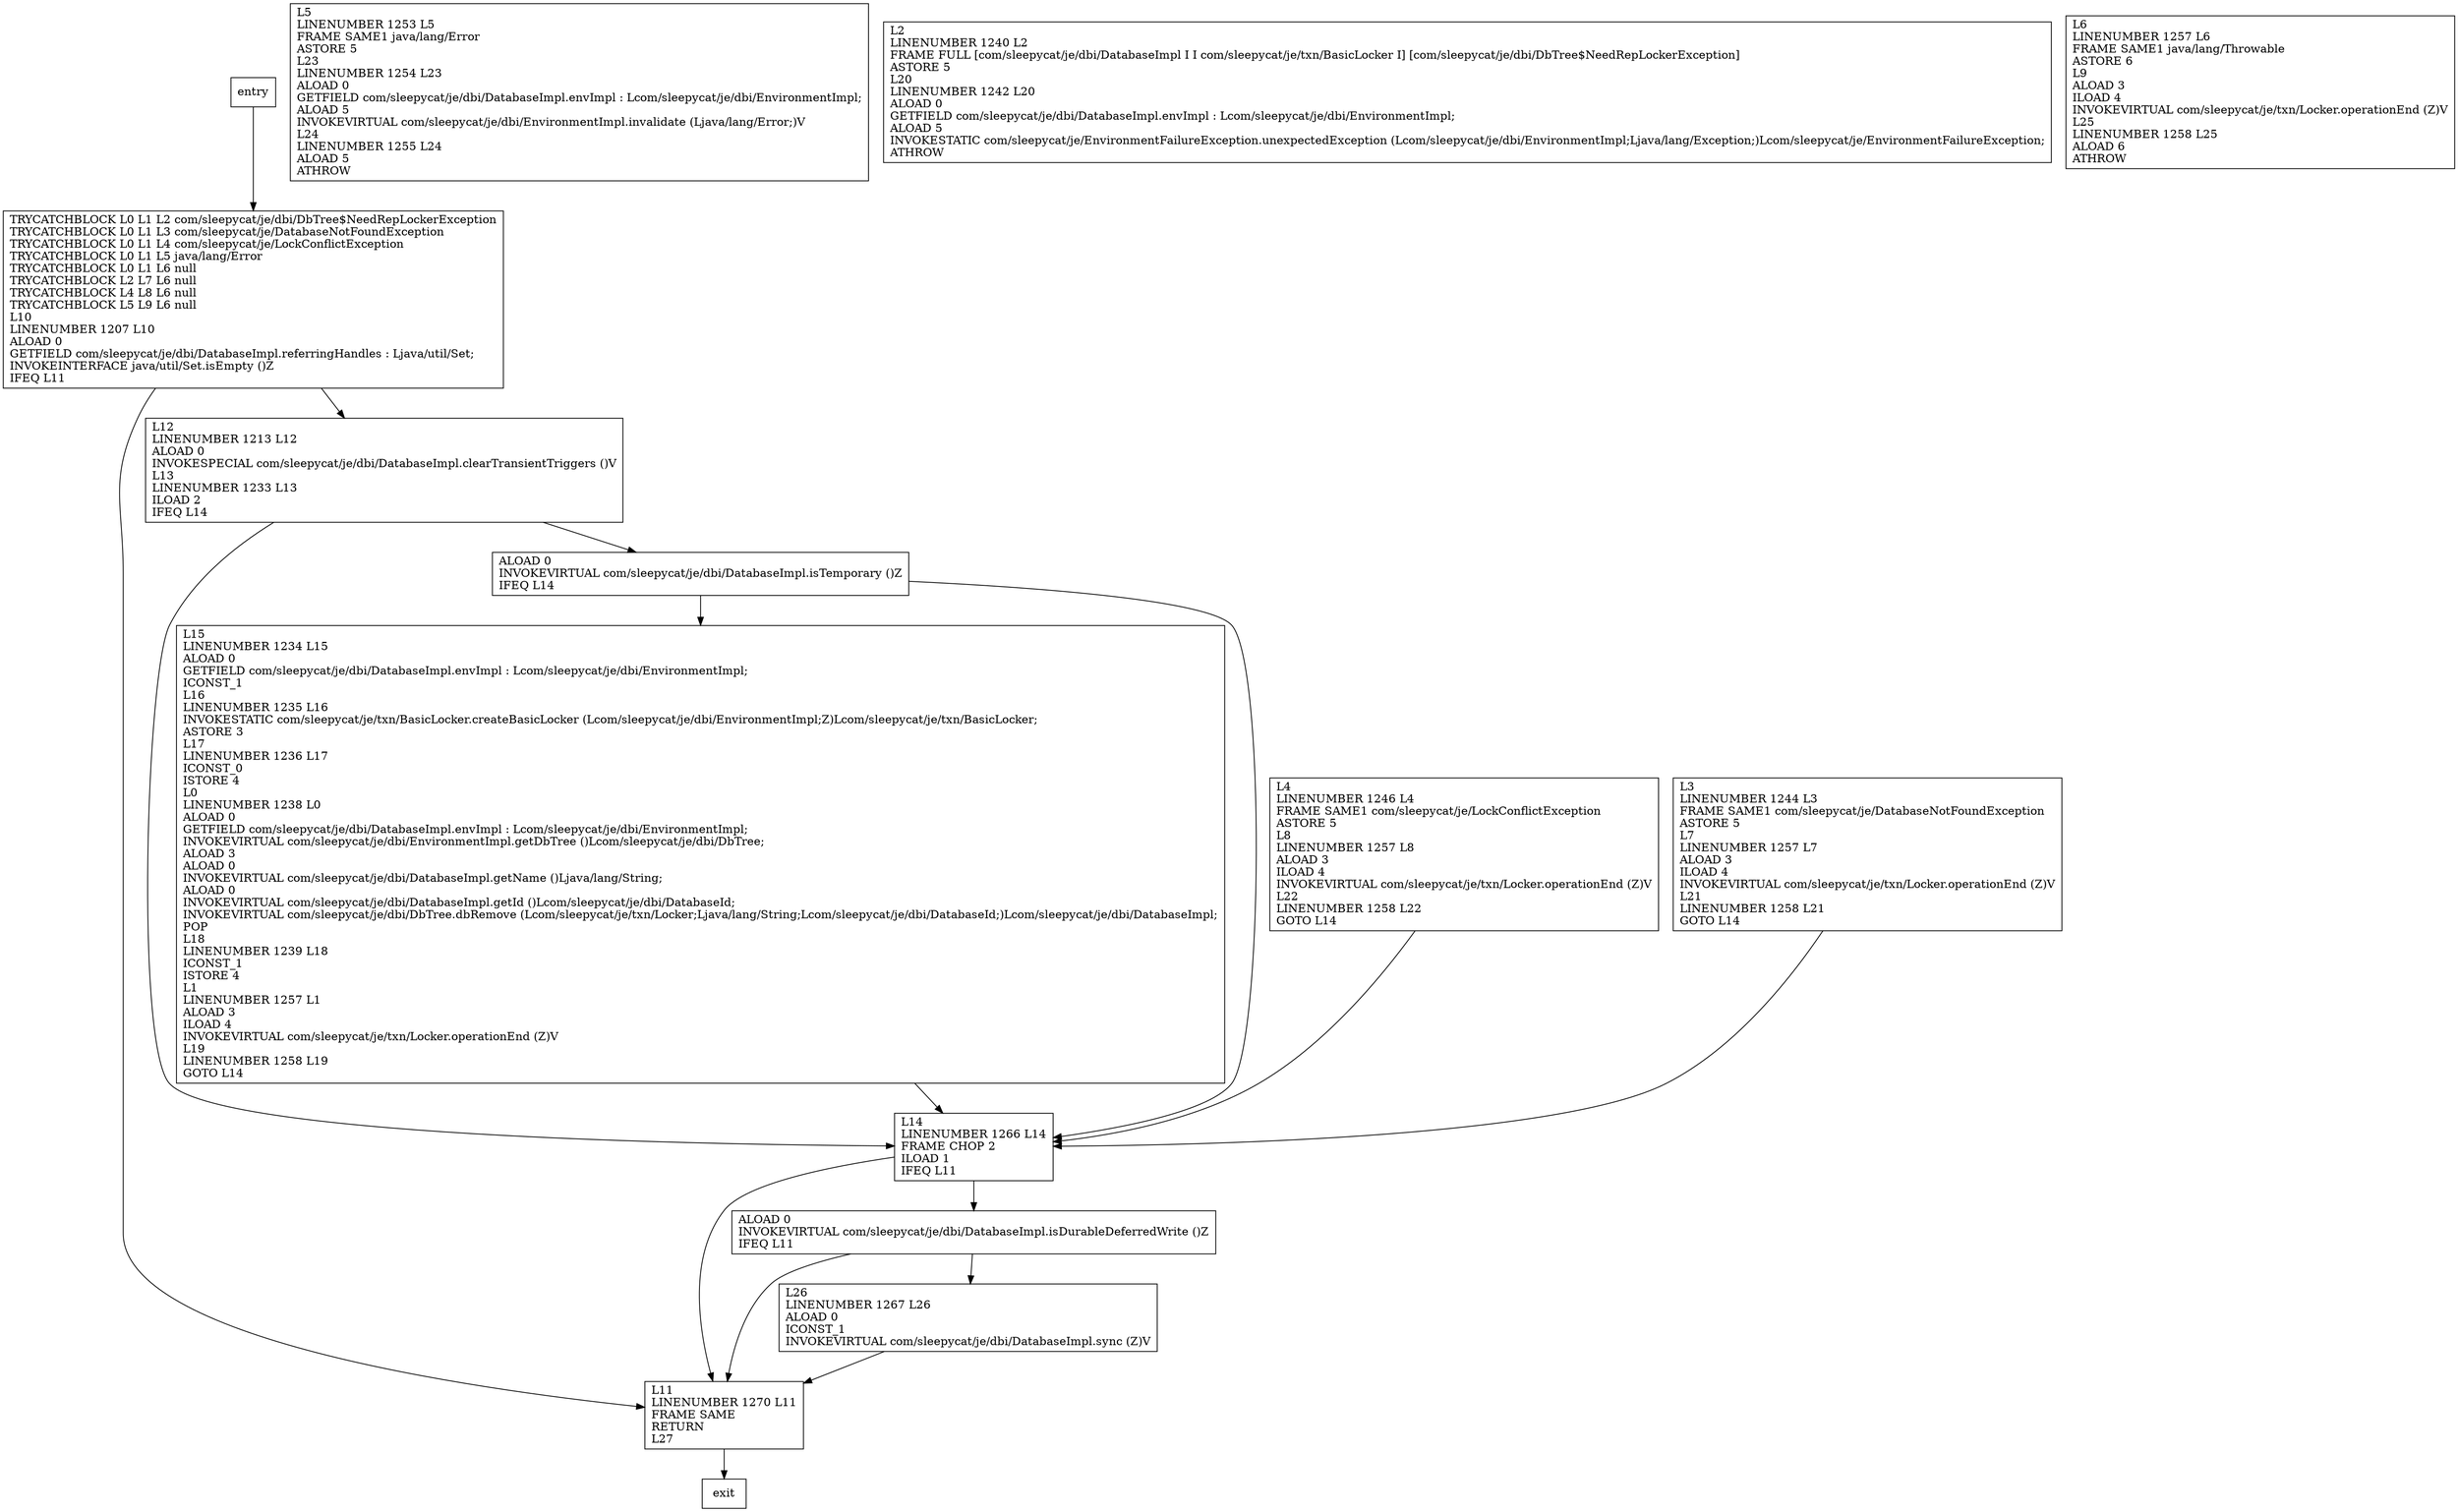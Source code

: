 digraph handleClosed {
node [shape=record];
74701741 [label="L15\lLINENUMBER 1234 L15\lALOAD 0\lGETFIELD com/sleepycat/je/dbi/DatabaseImpl.envImpl : Lcom/sleepycat/je/dbi/EnvironmentImpl;\lICONST_1\lL16\lLINENUMBER 1235 L16\lINVOKESTATIC com/sleepycat/je/txn/BasicLocker.createBasicLocker (Lcom/sleepycat/je/dbi/EnvironmentImpl;Z)Lcom/sleepycat/je/txn/BasicLocker;\lASTORE 3\lL17\lLINENUMBER 1236 L17\lICONST_0\lISTORE 4\lL0\lLINENUMBER 1238 L0\lALOAD 0\lGETFIELD com/sleepycat/je/dbi/DatabaseImpl.envImpl : Lcom/sleepycat/je/dbi/EnvironmentImpl;\lINVOKEVIRTUAL com/sleepycat/je/dbi/EnvironmentImpl.getDbTree ()Lcom/sleepycat/je/dbi/DbTree;\lALOAD 3\lALOAD 0\lINVOKEVIRTUAL com/sleepycat/je/dbi/DatabaseImpl.getName ()Ljava/lang/String;\lALOAD 0\lINVOKEVIRTUAL com/sleepycat/je/dbi/DatabaseImpl.getId ()Lcom/sleepycat/je/dbi/DatabaseId;\lINVOKEVIRTUAL com/sleepycat/je/dbi/DbTree.dbRemove (Lcom/sleepycat/je/txn/Locker;Ljava/lang/String;Lcom/sleepycat/je/dbi/DatabaseId;)Lcom/sleepycat/je/dbi/DatabaseImpl;\lPOP\lL18\lLINENUMBER 1239 L18\lICONST_1\lISTORE 4\lL1\lLINENUMBER 1257 L1\lALOAD 3\lILOAD 4\lINVOKEVIRTUAL com/sleepycat/je/txn/Locker.operationEnd (Z)V\lL19\lLINENUMBER 1258 L19\lGOTO L14\l"];
2088874465 [label="TRYCATCHBLOCK L0 L1 L2 com/sleepycat/je/dbi/DbTree$NeedRepLockerException\lTRYCATCHBLOCK L0 L1 L3 com/sleepycat/je/DatabaseNotFoundException\lTRYCATCHBLOCK L0 L1 L4 com/sleepycat/je/LockConflictException\lTRYCATCHBLOCK L0 L1 L5 java/lang/Error\lTRYCATCHBLOCK L0 L1 L6 null\lTRYCATCHBLOCK L2 L7 L6 null\lTRYCATCHBLOCK L4 L8 L6 null\lTRYCATCHBLOCK L5 L9 L6 null\lL10\lLINENUMBER 1207 L10\lALOAD 0\lGETFIELD com/sleepycat/je/dbi/DatabaseImpl.referringHandles : Ljava/util/Set;\lINVOKEINTERFACE java/util/Set.isEmpty ()Z\lIFEQ L11\l"];
250293772 [label="L4\lLINENUMBER 1246 L4\lFRAME SAME1 com/sleepycat/je/LockConflictException\lASTORE 5\lL8\lLINENUMBER 1257 L8\lALOAD 3\lILOAD 4\lINVOKEVIRTUAL com/sleepycat/je/txn/Locker.operationEnd (Z)V\lL22\lLINENUMBER 1258 L22\lGOTO L14\l"];
341779151 [label="L5\lLINENUMBER 1253 L5\lFRAME SAME1 java/lang/Error\lASTORE 5\lL23\lLINENUMBER 1254 L23\lALOAD 0\lGETFIELD com/sleepycat/je/dbi/DatabaseImpl.envImpl : Lcom/sleepycat/je/dbi/EnvironmentImpl;\lALOAD 5\lINVOKEVIRTUAL com/sleepycat/je/dbi/EnvironmentImpl.invalidate (Ljava/lang/Error;)V\lL24\lLINENUMBER 1255 L24\lALOAD 5\lATHROW\l"];
1712589293 [label="L14\lLINENUMBER 1266 L14\lFRAME CHOP 2\lILOAD 1\lIFEQ L11\l"];
215043081 [label="L11\lLINENUMBER 1270 L11\lFRAME SAME\lRETURN\lL27\l"];
1146701034 [label="L3\lLINENUMBER 1244 L3\lFRAME SAME1 com/sleepycat/je/DatabaseNotFoundException\lASTORE 5\lL7\lLINENUMBER 1257 L7\lALOAD 3\lILOAD 4\lINVOKEVIRTUAL com/sleepycat/je/txn/Locker.operationEnd (Z)V\lL21\lLINENUMBER 1258 L21\lGOTO L14\l"];
993785635 [label="ALOAD 0\lINVOKEVIRTUAL com/sleepycat/je/dbi/DatabaseImpl.isDurableDeferredWrite ()Z\lIFEQ L11\l"];
1819747590 [label="L26\lLINENUMBER 1267 L26\lALOAD 0\lICONST_1\lINVOKEVIRTUAL com/sleepycat/je/dbi/DatabaseImpl.sync (Z)V\l"];
38043182 [label="L2\lLINENUMBER 1240 L2\lFRAME FULL [com/sleepycat/je/dbi/DatabaseImpl I I com/sleepycat/je/txn/BasicLocker I] [com/sleepycat/je/dbi/DbTree$NeedRepLockerException]\lASTORE 5\lL20\lLINENUMBER 1242 L20\lALOAD 0\lGETFIELD com/sleepycat/je/dbi/DatabaseImpl.envImpl : Lcom/sleepycat/je/dbi/EnvironmentImpl;\lALOAD 5\lINVOKESTATIC com/sleepycat/je/EnvironmentFailureException.unexpectedException (Lcom/sleepycat/je/dbi/EnvironmentImpl;Ljava/lang/Exception;)Lcom/sleepycat/je/EnvironmentFailureException;\lATHROW\l"];
392929911 [label="ALOAD 0\lINVOKEVIRTUAL com/sleepycat/je/dbi/DatabaseImpl.isTemporary ()Z\lIFEQ L14\l"];
1573509207 [label="L12\lLINENUMBER 1213 L12\lALOAD 0\lINVOKESPECIAL com/sleepycat/je/dbi/DatabaseImpl.clearTransientTriggers ()V\lL13\lLINENUMBER 1233 L13\lILOAD 2\lIFEQ L14\l"];
902531940 [label="L6\lLINENUMBER 1257 L6\lFRAME SAME1 java/lang/Throwable\lASTORE 6\lL9\lALOAD 3\lILOAD 4\lINVOKEVIRTUAL com/sleepycat/je/txn/Locker.operationEnd (Z)V\lL25\lLINENUMBER 1258 L25\lALOAD 6\lATHROW\l"];
entry;
exit;
74701741 -> 1712589293;
2088874465 -> 1573509207;
2088874465 -> 215043081;
250293772 -> 1712589293;
1712589293 -> 993785635;
1712589293 -> 215043081;
215043081 -> exit;
1146701034 -> 1712589293;
entry -> 2088874465;
993785635 -> 1819747590;
993785635 -> 215043081;
1819747590 -> 215043081;
392929911 -> 74701741;
392929911 -> 1712589293;
1573509207 -> 1712589293;
1573509207 -> 392929911;
}
